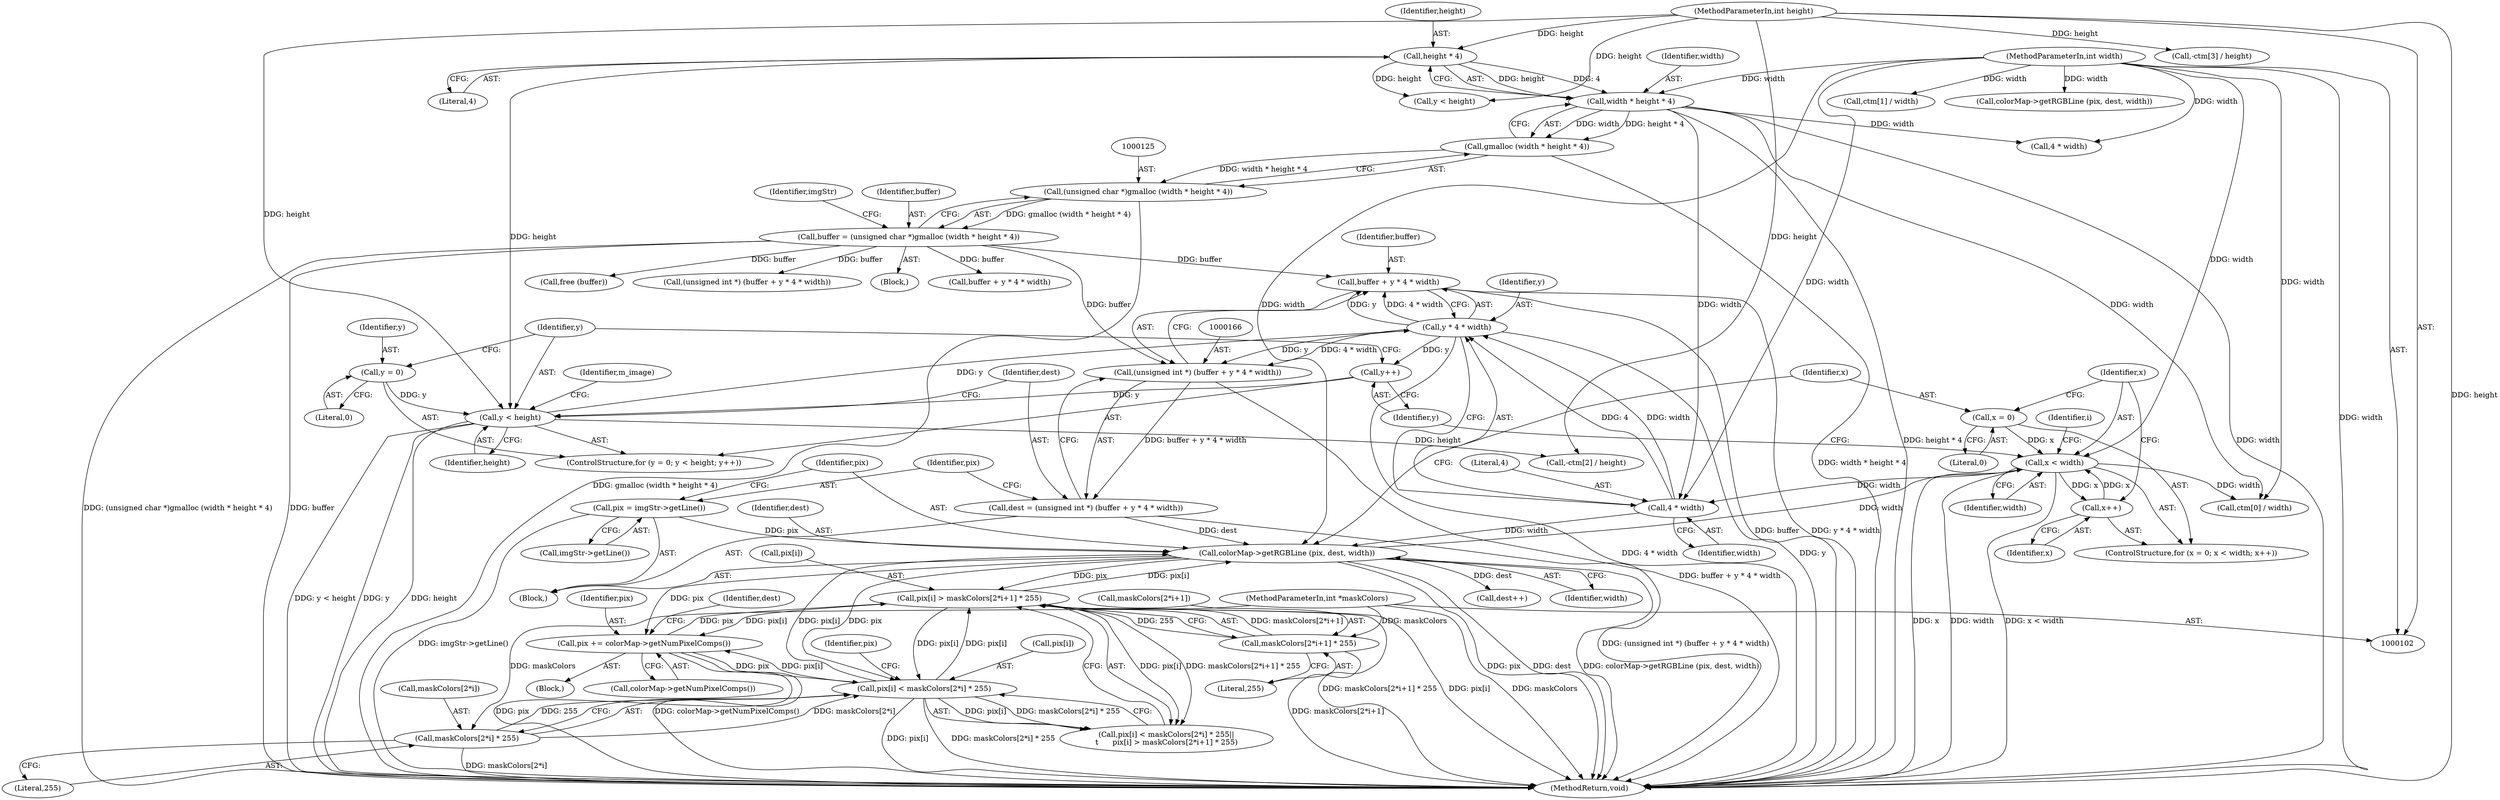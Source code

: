 digraph "0_poppler_7b2d314a61fd0e12f47c62996cb49ec0d1ba747a@pointer" {
"1000167" [label="(Call,buffer + y * 4 * width)"];
"1000122" [label="(Call,buffer = (unsigned char *)gmalloc (width * height * 4))"];
"1000124" [label="(Call,(unsigned char *)gmalloc (width * height * 4))"];
"1000126" [label="(Call,gmalloc (width * height * 4))"];
"1000127" [label="(Call,width * height * 4)"];
"1000106" [label="(MethodParameterIn,int width)"];
"1000129" [label="(Call,height * 4)"];
"1000107" [label="(MethodParameterIn,int height)"];
"1000169" [label="(Call,y * 4 * width)"];
"1000157" [label="(Call,y < height)"];
"1000154" [label="(Call,y = 0)"];
"1000160" [label="(Call,y++)"];
"1000171" [label="(Call,4 * width)"];
"1000185" [label="(Call,x < width)"];
"1000188" [label="(Call,x++)"];
"1000182" [label="(Call,x = 0)"];
"1000177" [label="(Call,colorMap->getRGBLine (pix, dest, width))"];
"1000214" [label="(Call,pix[i] > maskColors[2*i+1] * 255)"];
"1000236" [label="(Call,pix += colorMap->getNumPixelComps())"];
"1000203" [label="(Call,pix[i] < maskColors[2*i] * 255)"];
"1000207" [label="(Call,maskColors[2*i] * 255)"];
"1000109" [label="(MethodParameterIn,int *maskColors)"];
"1000218" [label="(Call,maskColors[2*i+1] * 255)"];
"1000174" [label="(Call,pix = imgStr->getLine())"];
"1000163" [label="(Call,dest = (unsigned int *) (buffer + y * 4 * width))"];
"1000165" [label="(Call,(unsigned int *) (buffer + y * 4 * width))"];
"1000168" [label="(Identifier,buffer)"];
"1000128" [label="(Identifier,width)"];
"1000154" [label="(Call,y = 0)"];
"1000306" [label="(Call,-ctm[2] / height)"];
"1000189" [label="(Identifier,x)"];
"1000190" [label="(Block,)"];
"1000185" [label="(Call,x < width)"];
"1000261" [label="(Call,buffer + y * 4 * width)"];
"1000193" [label="(Identifier,i)"];
"1000175" [label="(Identifier,pix)"];
"1000208" [label="(Call,maskColors[2*i])"];
"1000182" [label="(Call,x = 0)"];
"1000176" [label="(Call,imgStr->getLine())"];
"1000163" [label="(Call,dest = (unsigned int *) (buffer + y * 4 * width))"];
"1000203" [label="(Call,pix[i] < maskColors[2*i] * 255)"];
"1000109" [label="(MethodParameterIn,int *maskColors)"];
"1000155" [label="(Identifier,y)"];
"1000169" [label="(Call,y * 4 * width)"];
"1000122" [label="(Call,buffer = (unsigned char *)gmalloc (width * height * 4))"];
"1000296" [label="(Call,ctm[0] / width)"];
"1000179" [label="(Identifier,dest)"];
"1000236" [label="(Call,pix += colorMap->getNumPixelComps())"];
"1000216" [label="(Identifier,pix)"];
"1000301" [label="(Call,ctm[1] / width)"];
"1000271" [label="(Call,colorMap->getRGBLine (pix, dest, width))"];
"1000346" [label="(Call,free (buffer))"];
"1000174" [label="(Call,pix = imgStr->getLine())"];
"1000218" [label="(Call,maskColors[2*i+1] * 255)"];
"1000226" [label="(Literal,255)"];
"1000171" [label="(Call,4 * width)"];
"1000170" [label="(Identifier,y)"];
"1000237" [label="(Identifier,pix)"];
"1000159" [label="(Identifier,height)"];
"1000202" [label="(Call,pix[i] < maskColors[2*i] * 255||\n\t      pix[i] > maskColors[2*i+1] * 255)"];
"1000239" [label="(Call,dest++)"];
"1000259" [label="(Call,(unsigned int *) (buffer + y * 4 * width))"];
"1000162" [label="(Block,)"];
"1000265" [label="(Call,4 * width)"];
"1000187" [label="(Identifier,width)"];
"1000178" [label="(Identifier,pix)"];
"1000181" [label="(ControlStructure,for (x = 0; x < width; x++))"];
"1000180" [label="(Identifier,width)"];
"1000161" [label="(Identifier,y)"];
"1000240" [label="(Identifier,dest)"];
"1000213" [label="(Literal,255)"];
"1000219" [label="(Call,maskColors[2*i+1])"];
"1000186" [label="(Identifier,x)"];
"1000177" [label="(Call,colorMap->getRGBLine (pix, dest, width))"];
"1000131" [label="(Literal,4)"];
"1000153" [label="(ControlStructure,for (y = 0; y < height; y++))"];
"1000242" [label="(Identifier,m_image)"];
"1000204" [label="(Call,pix[i])"];
"1000107" [label="(MethodParameterIn,int height)"];
"1000160" [label="(Call,y++)"];
"1000164" [label="(Identifier,dest)"];
"1000173" [label="(Identifier,width)"];
"1000238" [label="(Call,colorMap->getNumPixelComps())"];
"1000127" [label="(Call,width * height * 4)"];
"1000165" [label="(Call,(unsigned int *) (buffer + y * 4 * width))"];
"1000215" [label="(Call,pix[i])"];
"1000207" [label="(Call,maskColors[2*i] * 255)"];
"1000156" [label="(Literal,0)"];
"1000106" [label="(MethodParameterIn,int width)"];
"1000350" [label="(MethodReturn,void)"];
"1000123" [label="(Identifier,buffer)"];
"1000133" [label="(Identifier,imgStr)"];
"1000158" [label="(Identifier,y)"];
"1000184" [label="(Literal,0)"];
"1000130" [label="(Identifier,height)"];
"1000124" [label="(Call,(unsigned char *)gmalloc (width * height * 4))"];
"1000126" [label="(Call,gmalloc (width * height * 4))"];
"1000167" [label="(Call,buffer + y * 4 * width)"];
"1000129" [label="(Call,height * 4)"];
"1000157" [label="(Call,y < height)"];
"1000251" [label="(Call,y < height)"];
"1000183" [label="(Identifier,x)"];
"1000111" [label="(Block,)"];
"1000188" [label="(Call,x++)"];
"1000312" [label="(Call,-ctm[3] / height)"];
"1000172" [label="(Literal,4)"];
"1000214" [label="(Call,pix[i] > maskColors[2*i+1] * 255)"];
"1000167" -> "1000165"  [label="AST: "];
"1000167" -> "1000169"  [label="CFG: "];
"1000168" -> "1000167"  [label="AST: "];
"1000169" -> "1000167"  [label="AST: "];
"1000165" -> "1000167"  [label="CFG: "];
"1000167" -> "1000350"  [label="DDG: buffer"];
"1000167" -> "1000350"  [label="DDG: y * 4 * width"];
"1000122" -> "1000167"  [label="DDG: buffer"];
"1000169" -> "1000167"  [label="DDG: y"];
"1000169" -> "1000167"  [label="DDG: 4 * width"];
"1000122" -> "1000111"  [label="AST: "];
"1000122" -> "1000124"  [label="CFG: "];
"1000123" -> "1000122"  [label="AST: "];
"1000124" -> "1000122"  [label="AST: "];
"1000133" -> "1000122"  [label="CFG: "];
"1000122" -> "1000350"  [label="DDG: buffer"];
"1000122" -> "1000350"  [label="DDG: (unsigned char *)gmalloc (width * height * 4)"];
"1000124" -> "1000122"  [label="DDG: gmalloc (width * height * 4)"];
"1000122" -> "1000165"  [label="DDG: buffer"];
"1000122" -> "1000259"  [label="DDG: buffer"];
"1000122" -> "1000261"  [label="DDG: buffer"];
"1000122" -> "1000346"  [label="DDG: buffer"];
"1000124" -> "1000126"  [label="CFG: "];
"1000125" -> "1000124"  [label="AST: "];
"1000126" -> "1000124"  [label="AST: "];
"1000124" -> "1000350"  [label="DDG: gmalloc (width * height * 4)"];
"1000126" -> "1000124"  [label="DDG: width * height * 4"];
"1000126" -> "1000127"  [label="CFG: "];
"1000127" -> "1000126"  [label="AST: "];
"1000126" -> "1000350"  [label="DDG: width * height * 4"];
"1000127" -> "1000126"  [label="DDG: width"];
"1000127" -> "1000126"  [label="DDG: height * 4"];
"1000127" -> "1000129"  [label="CFG: "];
"1000128" -> "1000127"  [label="AST: "];
"1000129" -> "1000127"  [label="AST: "];
"1000127" -> "1000350"  [label="DDG: height * 4"];
"1000127" -> "1000350"  [label="DDG: width"];
"1000106" -> "1000127"  [label="DDG: width"];
"1000129" -> "1000127"  [label="DDG: height"];
"1000129" -> "1000127"  [label="DDG: 4"];
"1000127" -> "1000171"  [label="DDG: width"];
"1000127" -> "1000265"  [label="DDG: width"];
"1000127" -> "1000296"  [label="DDG: width"];
"1000106" -> "1000102"  [label="AST: "];
"1000106" -> "1000350"  [label="DDG: width"];
"1000106" -> "1000171"  [label="DDG: width"];
"1000106" -> "1000177"  [label="DDG: width"];
"1000106" -> "1000185"  [label="DDG: width"];
"1000106" -> "1000265"  [label="DDG: width"];
"1000106" -> "1000271"  [label="DDG: width"];
"1000106" -> "1000296"  [label="DDG: width"];
"1000106" -> "1000301"  [label="DDG: width"];
"1000129" -> "1000131"  [label="CFG: "];
"1000130" -> "1000129"  [label="AST: "];
"1000131" -> "1000129"  [label="AST: "];
"1000107" -> "1000129"  [label="DDG: height"];
"1000129" -> "1000157"  [label="DDG: height"];
"1000129" -> "1000251"  [label="DDG: height"];
"1000107" -> "1000102"  [label="AST: "];
"1000107" -> "1000350"  [label="DDG: height"];
"1000107" -> "1000157"  [label="DDG: height"];
"1000107" -> "1000251"  [label="DDG: height"];
"1000107" -> "1000306"  [label="DDG: height"];
"1000107" -> "1000312"  [label="DDG: height"];
"1000169" -> "1000171"  [label="CFG: "];
"1000170" -> "1000169"  [label="AST: "];
"1000171" -> "1000169"  [label="AST: "];
"1000169" -> "1000350"  [label="DDG: 4 * width"];
"1000169" -> "1000350"  [label="DDG: y"];
"1000169" -> "1000160"  [label="DDG: y"];
"1000169" -> "1000165"  [label="DDG: y"];
"1000169" -> "1000165"  [label="DDG: 4 * width"];
"1000157" -> "1000169"  [label="DDG: y"];
"1000171" -> "1000169"  [label="DDG: 4"];
"1000171" -> "1000169"  [label="DDG: width"];
"1000157" -> "1000153"  [label="AST: "];
"1000157" -> "1000159"  [label="CFG: "];
"1000158" -> "1000157"  [label="AST: "];
"1000159" -> "1000157"  [label="AST: "];
"1000164" -> "1000157"  [label="CFG: "];
"1000242" -> "1000157"  [label="CFG: "];
"1000157" -> "1000350"  [label="DDG: height"];
"1000157" -> "1000350"  [label="DDG: y < height"];
"1000157" -> "1000350"  [label="DDG: y"];
"1000154" -> "1000157"  [label="DDG: y"];
"1000160" -> "1000157"  [label="DDG: y"];
"1000157" -> "1000306"  [label="DDG: height"];
"1000154" -> "1000153"  [label="AST: "];
"1000154" -> "1000156"  [label="CFG: "];
"1000155" -> "1000154"  [label="AST: "];
"1000156" -> "1000154"  [label="AST: "];
"1000158" -> "1000154"  [label="CFG: "];
"1000160" -> "1000153"  [label="AST: "];
"1000160" -> "1000161"  [label="CFG: "];
"1000161" -> "1000160"  [label="AST: "];
"1000158" -> "1000160"  [label="CFG: "];
"1000171" -> "1000173"  [label="CFG: "];
"1000172" -> "1000171"  [label="AST: "];
"1000173" -> "1000171"  [label="AST: "];
"1000185" -> "1000171"  [label="DDG: width"];
"1000171" -> "1000177"  [label="DDG: width"];
"1000185" -> "1000181"  [label="AST: "];
"1000185" -> "1000187"  [label="CFG: "];
"1000186" -> "1000185"  [label="AST: "];
"1000187" -> "1000185"  [label="AST: "];
"1000193" -> "1000185"  [label="CFG: "];
"1000161" -> "1000185"  [label="CFG: "];
"1000185" -> "1000350"  [label="DDG: x < width"];
"1000185" -> "1000350"  [label="DDG: x"];
"1000185" -> "1000350"  [label="DDG: width"];
"1000188" -> "1000185"  [label="DDG: x"];
"1000182" -> "1000185"  [label="DDG: x"];
"1000177" -> "1000185"  [label="DDG: width"];
"1000185" -> "1000188"  [label="DDG: x"];
"1000185" -> "1000296"  [label="DDG: width"];
"1000188" -> "1000181"  [label="AST: "];
"1000188" -> "1000189"  [label="CFG: "];
"1000189" -> "1000188"  [label="AST: "];
"1000186" -> "1000188"  [label="CFG: "];
"1000182" -> "1000181"  [label="AST: "];
"1000182" -> "1000184"  [label="CFG: "];
"1000183" -> "1000182"  [label="AST: "];
"1000184" -> "1000182"  [label="AST: "];
"1000186" -> "1000182"  [label="CFG: "];
"1000177" -> "1000162"  [label="AST: "];
"1000177" -> "1000180"  [label="CFG: "];
"1000178" -> "1000177"  [label="AST: "];
"1000179" -> "1000177"  [label="AST: "];
"1000180" -> "1000177"  [label="AST: "];
"1000183" -> "1000177"  [label="CFG: "];
"1000177" -> "1000350"  [label="DDG: pix"];
"1000177" -> "1000350"  [label="DDG: dest"];
"1000177" -> "1000350"  [label="DDG: colorMap->getRGBLine (pix, dest, width)"];
"1000214" -> "1000177"  [label="DDG: pix[i]"];
"1000174" -> "1000177"  [label="DDG: pix"];
"1000203" -> "1000177"  [label="DDG: pix[i]"];
"1000163" -> "1000177"  [label="DDG: dest"];
"1000177" -> "1000203"  [label="DDG: pix"];
"1000177" -> "1000214"  [label="DDG: pix"];
"1000177" -> "1000236"  [label="DDG: pix"];
"1000177" -> "1000239"  [label="DDG: dest"];
"1000214" -> "1000202"  [label="AST: "];
"1000214" -> "1000218"  [label="CFG: "];
"1000215" -> "1000214"  [label="AST: "];
"1000218" -> "1000214"  [label="AST: "];
"1000202" -> "1000214"  [label="CFG: "];
"1000214" -> "1000350"  [label="DDG: maskColors[2*i+1] * 255"];
"1000214" -> "1000350"  [label="DDG: pix[i]"];
"1000214" -> "1000203"  [label="DDG: pix[i]"];
"1000214" -> "1000202"  [label="DDG: pix[i]"];
"1000214" -> "1000202"  [label="DDG: maskColors[2*i+1] * 255"];
"1000236" -> "1000214"  [label="DDG: pix"];
"1000203" -> "1000214"  [label="DDG: pix[i]"];
"1000218" -> "1000214"  [label="DDG: maskColors[2*i+1]"];
"1000218" -> "1000214"  [label="DDG: 255"];
"1000214" -> "1000236"  [label="DDG: pix[i]"];
"1000236" -> "1000190"  [label="AST: "];
"1000236" -> "1000238"  [label="CFG: "];
"1000237" -> "1000236"  [label="AST: "];
"1000238" -> "1000236"  [label="AST: "];
"1000240" -> "1000236"  [label="CFG: "];
"1000236" -> "1000350"  [label="DDG: pix"];
"1000236" -> "1000350"  [label="DDG: colorMap->getNumPixelComps()"];
"1000236" -> "1000203"  [label="DDG: pix"];
"1000203" -> "1000236"  [label="DDG: pix[i]"];
"1000203" -> "1000202"  [label="AST: "];
"1000203" -> "1000207"  [label="CFG: "];
"1000204" -> "1000203"  [label="AST: "];
"1000207" -> "1000203"  [label="AST: "];
"1000216" -> "1000203"  [label="CFG: "];
"1000202" -> "1000203"  [label="CFG: "];
"1000203" -> "1000350"  [label="DDG: maskColors[2*i] * 255"];
"1000203" -> "1000350"  [label="DDG: pix[i]"];
"1000203" -> "1000202"  [label="DDG: pix[i]"];
"1000203" -> "1000202"  [label="DDG: maskColors[2*i] * 255"];
"1000207" -> "1000203"  [label="DDG: maskColors[2*i]"];
"1000207" -> "1000203"  [label="DDG: 255"];
"1000207" -> "1000213"  [label="CFG: "];
"1000208" -> "1000207"  [label="AST: "];
"1000213" -> "1000207"  [label="AST: "];
"1000207" -> "1000350"  [label="DDG: maskColors[2*i]"];
"1000109" -> "1000207"  [label="DDG: maskColors"];
"1000109" -> "1000102"  [label="AST: "];
"1000109" -> "1000350"  [label="DDG: maskColors"];
"1000109" -> "1000218"  [label="DDG: maskColors"];
"1000218" -> "1000226"  [label="CFG: "];
"1000219" -> "1000218"  [label="AST: "];
"1000226" -> "1000218"  [label="AST: "];
"1000218" -> "1000350"  [label="DDG: maskColors[2*i+1]"];
"1000174" -> "1000162"  [label="AST: "];
"1000174" -> "1000176"  [label="CFG: "];
"1000175" -> "1000174"  [label="AST: "];
"1000176" -> "1000174"  [label="AST: "];
"1000178" -> "1000174"  [label="CFG: "];
"1000174" -> "1000350"  [label="DDG: imgStr->getLine()"];
"1000163" -> "1000162"  [label="AST: "];
"1000163" -> "1000165"  [label="CFG: "];
"1000164" -> "1000163"  [label="AST: "];
"1000165" -> "1000163"  [label="AST: "];
"1000175" -> "1000163"  [label="CFG: "];
"1000163" -> "1000350"  [label="DDG: (unsigned int *) (buffer + y * 4 * width)"];
"1000165" -> "1000163"  [label="DDG: buffer + y * 4 * width"];
"1000166" -> "1000165"  [label="AST: "];
"1000165" -> "1000350"  [label="DDG: buffer + y * 4 * width"];
}
